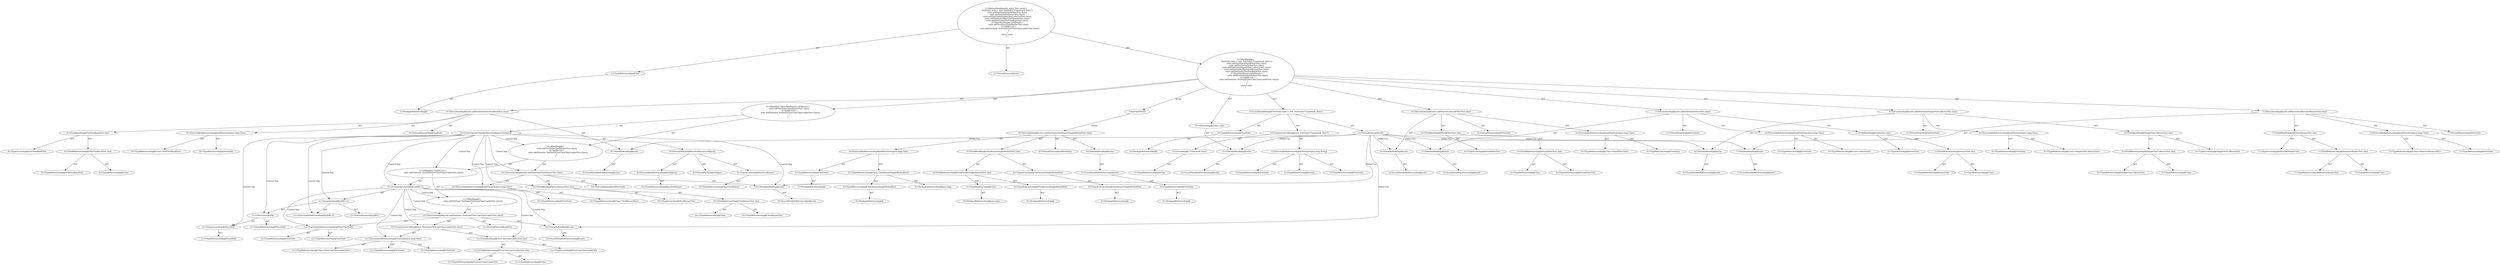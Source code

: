 digraph "suite#?" {
0 [label="2:CtTypeReferenceImpl@Test" shape=ellipse]
1 [label="2:CtPackageReferenceImpl@" shape=ellipse]
2 [label="2:CtVirtualElement@suite" shape=ellipse]
3 [label="3:CtTypeReferenceImpl@TestSuite" shape=ellipse]
4 [label="3:CtPackageReferenceImpl@" shape=ellipse]
5 [label="3:CtExecutableReferenceImpl@TestSuite(java.lang.String)" shape=ellipse]
6 [label="3:CtTypeReferenceImpl@TestSuite" shape=ellipse]
7 [label="3:CtTypeReferenceImpl@TestSuite" shape=ellipse]
8 [label="3:CtTypeReferenceImpl@String" shape=ellipse]
9 [label="3:CtLiteralImpl@\"Framework Tests\"" shape=ellipse]
10 [label="3:CtTypeReferenceImpl@String" shape=ellipse]
11 [label="3:CtConstructorCallImpl@new TestSuite(\"Framework Tests\")" shape=ellipse]
12 [label="3:CtVirtualElement@suite" shape=ellipse]
13 [label="3:CtLocalVariableImpl@TestSuite suite = new TestSuite(\"Framework Tests\")" shape=ellipse]
14 [label="4:CtExecutableReferenceImpl@addTestSuite(java.lang.Class)" shape=ellipse]
15 [label="4:CtTypeReferenceImpl@TestSuite" shape=ellipse]
16 [label="4:CtTypeReferenceImpl@Class<StackFilterTest>" shape=ellipse]
17 [label="4:CtVirtualElement@addTestSuite" shape=ellipse]
18 [label="4:CtVariableReadImpl@suite" shape=ellipse]
19 [label="4:CtLocalVariableReferenceImpl@suite" shape=ellipse]
20 [label="4:CtFieldReferenceImpl@StackFilterTest.class" shape=ellipse]
21 [label="4:CtTypeReferenceImpl@StackFilterTest" shape=ellipse]
22 [label="4:CtTypeReferenceImpl@Class" shape=ellipse]
23 [label="4:CtFieldReadImpl@StackFilterTest.class" shape=ellipse]
24 [label="4:CtTypeAccessImpl@StackFilterTest" shape=ellipse]
25 [label="4:CtInvocationImpl@suite.addTestSuite(StackFilterTest.class)" shape=ellipse]
26 [label="5:CtExecutableReferenceImpl@addTestSuite(java.lang.Class)" shape=ellipse]
27 [label="5:CtTypeReferenceImpl@TestSuite" shape=ellipse]
28 [label="5:CtTypeReferenceImpl@Class<SorterTest>" shape=ellipse]
29 [label="5:CtVirtualElement@addTestSuite" shape=ellipse]
30 [label="5:CtVariableReadImpl@suite" shape=ellipse]
31 [label="5:CtLocalVariableReferenceImpl@suite" shape=ellipse]
32 [label="5:CtFieldReferenceImpl@SorterTest.class" shape=ellipse]
33 [label="5:CtTypeReferenceImpl@SorterTest" shape=ellipse]
34 [label="5:CtTypeReferenceImpl@Class" shape=ellipse]
35 [label="5:CtFieldReadImpl@SorterTest.class" shape=ellipse]
36 [label="5:CtTypeAccessImpl@SorterTest" shape=ellipse]
37 [label="5:CtInvocationImpl@suite.addTestSuite(SorterTest.class)" shape=ellipse]
38 [label="6:CtExecutableReferenceImpl@addTestSuite(java.lang.Class)" shape=ellipse]
39 [label="6:CtTypeReferenceImpl@TestSuite" shape=ellipse]
40 [label="6:CtTypeReferenceImpl@Class<SimpleTestCollectorTest>" shape=ellipse]
41 [label="6:CtVirtualElement@addTestSuite" shape=ellipse]
42 [label="6:CtVariableReadImpl@suite" shape=ellipse]
43 [label="6:CtLocalVariableReferenceImpl@suite" shape=ellipse]
44 [label="6:CtFieldReferenceImpl@SimpleTestCollectorTest.class" shape=ellipse]
45 [label="6:CtTypeReferenceImpl@SimpleTestCollectorTest" shape=ellipse]
46 [label="6:CtTypeReferenceImpl@Class" shape=ellipse]
47 [label="6:CtFieldReadImpl@SimpleTestCollectorTest.class" shape=ellipse]
48 [label="6:CtTypeAccessImpl@SimpleTestCollectorTest" shape=ellipse]
49 [label="6:CtInvocationImpl@suite.addTestSuite(SimpleTestCollectorTest.class)" shape=ellipse]
50 [label="7:CtExecutableReferenceImpl@addTestSuite(java.lang.Class)" shape=ellipse]
51 [label="7:CtTypeReferenceImpl@TestSuite" shape=ellipse]
52 [label="7:CtTypeReferenceImpl@Class<BaseTestRunnerTest>" shape=ellipse]
53 [label="7:CtVirtualElement@addTestSuite" shape=ellipse]
54 [label="7:CtVariableReadImpl@suite" shape=ellipse]
55 [label="7:CtLocalVariableReferenceImpl@suite" shape=ellipse]
56 [label="7:CtFieldReferenceImpl@BaseTestRunnerTest.class" shape=ellipse]
57 [label="7:CtTypeReferenceImpl@BaseTestRunnerTest" shape=ellipse]
58 [label="7:CtTypeReferenceImpl@Class" shape=ellipse]
59 [label="7:CtFieldReadImpl@BaseTestRunnerTest.class" shape=ellipse]
60 [label="7:CtTypeAccessImpl@BaseTestRunnerTest" shape=ellipse]
61 [label="7:CtInvocationImpl@suite.addTestSuite(BaseTestRunnerTest.class)" shape=ellipse]
62 [label="8:CtExecutableReferenceImpl@addTestSuite(java.lang.Class)" shape=ellipse]
63 [label="8:CtTypeReferenceImpl@TestSuite" shape=ellipse]
64 [label="8:CtTypeReferenceImpl@Class<TextFeedbackTest>" shape=ellipse]
65 [label="8:CtVirtualElement@addTestSuite" shape=ellipse]
66 [label="8:CtVariableReadImpl@suite" shape=ellipse]
67 [label="8:CtLocalVariableReferenceImpl@suite" shape=ellipse]
68 [label="8:CtFieldReferenceImpl@TextFeedbackTest.class" shape=ellipse]
69 [label="8:CtTypeReferenceImpl@TextFeedbackTest" shape=ellipse]
70 [label="8:CtTypeReferenceImpl@Class" shape=ellipse]
71 [label="8:CtFieldReadImpl@TextFeedbackTest.class" shape=ellipse]
72 [label="8:CtTypeAccessImpl@TextFeedbackTest" shape=ellipse]
73 [label="8:CtInvocationImpl@suite.addTestSuite(TextFeedbackTest.class)" shape=ellipse]
74 [label="9:CtExecutableReferenceImpl@inVAJava()" shape=ellipse]
75 [label="9:CtTypeReferenceImpl@BaseTestRunner" shape=ellipse]
76 [label="9:CtVirtualElement@inVAJava" shape=ellipse]
77 [label="9:CtTypeAccessImpl@BaseTestRunner" shape=ellipse]
78 [label="9:CtTypeReferenceImpl@BaseTestRunner" shape=ellipse]
79 [label="9:CtInvocationImpl@BaseTestRunner.inVAJava()" shape=ellipse]
80 [label="9:CtUnaryOperatorImpl@!BaseTestRunner.inVAJava()" shape=ellipse]
81 [label="10:CtExecutableReferenceImpl@addTestSuite(java.lang.Class)" shape=ellipse]
82 [label="10:CtTypeReferenceImpl@TestSuite" shape=ellipse]
83 [label="10:CtTypeReferenceImpl@Class<TextRunnerTest>" shape=ellipse]
84 [label="10:CtVirtualElement@addTestSuite" shape=ellipse]
85 [label="10:CtVariableReadImpl@suite" shape=ellipse]
86 [label="10:CtLocalVariableReferenceImpl@suite" shape=ellipse]
87 [label="10:CtFieldReferenceImpl@TextRunnerTest.class" shape=ellipse]
88 [label="10:CtTypeReferenceImpl@TextRunnerTest" shape=ellipse]
89 [label="10:CtTypeReferenceImpl@Class" shape=ellipse]
90 [label="10:CtFieldReadImpl@TextRunnerTest.class" shape=ellipse]
91 [label="10:CtTypeAccessImpl@TextRunnerTest" shape=ellipse]
92 [label="10:CtInvocationImpl@suite.addTestSuite(TextRunnerTest.class)" shape=ellipse]
93 [label="11:CtExecutableReferenceImpl@isJDK11()" shape=ellipse]
94 [label="11:CtVirtualElement@isJDK11" shape=ellipse]
95 [label="11:CtTypeAccessImpl@PlaceHold" shape=ellipse]
96 [label="11:CtTypeReferenceImpl@PlaceHold" shape=ellipse]
97 [label="11:CtThisAccessImpl@" shape=ellipse]
98 [label="11:CtTypeReferenceImpl@PlaceHold" shape=ellipse]
99 [label="11:CtInvocationImpl@isJDK11()" shape=ellipse]
100 [label="11:CtUnaryOperatorImpl@!isJDK11()" shape=ellipse]
101 [label="12:CtExecutableReferenceImpl@addTest(TestSuite)" shape=ellipse]
102 [label="12:CtTypeReferenceImpl@TestSuite" shape=ellipse]
103 [label="12:CtTypeReferenceImpl@TestSuite" shape=ellipse]
104 [label="12:CtVirtualElement@addTest" shape=ellipse]
105 [label="12:CtVariableReadImpl@suite" shape=ellipse]
106 [label="12:CtLocalVariableReferenceImpl@suite" shape=ellipse]
107 [label="12:CtExecutableReferenceImpl@TestSuite(java.lang.Class)" shape=ellipse]
108 [label="12:CtTypeReferenceImpl@TestSuite" shape=ellipse]
109 [label="12:CtTypeReferenceImpl@TestSuite" shape=ellipse]
110 [label="12:CtTypeReferenceImpl@Class<TestCaseClassLoaderTest>" shape=ellipse]
111 [label="12:CtFieldReferenceImpl@TestCaseClassLoaderTest.class" shape=ellipse]
112 [label="12:CtTypeReferenceImpl@TestCaseClassLoaderTest" shape=ellipse]
113 [label="12:CtTypeReferenceImpl@Class" shape=ellipse]
114 [label="12:CtFieldReadImpl@TestCaseClassLoaderTest.class" shape=ellipse]
115 [label="12:CtTypeAccessImpl@TestCaseClassLoaderTest" shape=ellipse]
116 [label="12:CtConstructorCallImpl@new TestSuite(TestCaseClassLoaderTest.class)" shape=ellipse]
117 [label="12:CtInvocationImpl@suite.addTest(new TestSuite(TestCaseClassLoaderTest.class))" shape=ellipse]
118 [label="11:CtBlockImpl@\{
    suite.addTest(new TestSuite(TestCaseClassLoaderTest.class));
\}" shape=ellipse]
119 [label="11:CtIfImpl@if (!isJDK11()) \{
    suite.addTest(new TestSuite(TestCaseClassLoaderTest.class));
\}" shape=ellipse]
120 [label="9:CtBlockImpl@\{
    suite.addTestSuite(TextRunnerTest.class);
    if (!isJDK11()) \{
        suite.addTest(new TestSuite(TestCaseClassLoaderTest.class));
    \}
\}" shape=ellipse]
121 [label="9:CtIfImpl@if (!BaseTestRunner.inVAJava()) \{
    suite.addTestSuite(TextRunnerTest.class);
    if (!isJDK11()) \{
        suite.addTest(new TestSuite(TestCaseClassLoaderTest.class));
    \}
\}" shape=ellipse]
122 [label="15:CtVariableReadImpl@suite" shape=ellipse]
123 [label="15:CtLocalVariableReferenceImpl@suite" shape=ellipse]
124 [label="15:CtReturnImpl@return suite" shape=ellipse]
125 [label="2:CtBlockImpl@\{
    TestSuite suite = new TestSuite(\"Framework Tests\");
    suite.addTestSuite(StackFilterTest.class);
    suite.addTestSuite(SorterTest.class);
    suite.addTestSuite(SimpleTestCollectorTest.class);
    suite.addTestSuite(BaseTestRunnerTest.class);
    suite.addTestSuite(TextFeedbackTest.class);
    if (!BaseTestRunner.inVAJava()) \{
        suite.addTestSuite(TextRunnerTest.class);
        if (!isJDK11()) \{
            suite.addTest(new TestSuite(TestCaseClassLoaderTest.class));
        \}
    \}
    return suite;
\}" shape=ellipse]
126 [label="2:CtMethodImpl@public static Test suite() \{
    TestSuite suite = new TestSuite(\"Framework Tests\");
    suite.addTestSuite(StackFilterTest.class);
    suite.addTestSuite(SorterTest.class);
    suite.addTestSuite(SimpleTestCollectorTest.class);
    suite.addTestSuite(BaseTestRunnerTest.class);
    suite.addTestSuite(TextFeedbackTest.class);
    if (!BaseTestRunner.inVAJava()) \{
        suite.addTestSuite(TextRunnerTest.class);
        if (!isJDK11()) \{
            suite.addTest(new TestSuite(TestCaseClassLoaderTest.class));
        \}
    \}
    return suite;
\}" shape=ellipse]
127 [label="9:Insert@INSERT" shape=ellipse]
128 [label="9:CtPackageReferenceImpl@" shape=ellipse]
129 [label="9:CtTypeReferenceImpl@TestSuite" shape=ellipse]
130 [label="9:CtLocalVariableReferenceImpl@suite" shape=ellipse]
131 [label="9:CtVariableReadImpl@suite" shape=ellipse]
132 [label="9:CtPackageReferenceImpl@" shape=ellipse]
133 [label="9:CtTypeReferenceImpl@TestSuite" shape=ellipse]
134 [label="9:CtPackageReferenceImpl@java.lang" shape=ellipse]
135 [label="9:CtPackageReferenceImpl@" shape=ellipse]
136 [label="9:CtTypeReferenceImpl@TextRunnerSingleMethodTest" shape=ellipse]
137 [label="9:CtTypeReferenceImpl@Class<TextRunnerSingleMethodTest>" shape=ellipse]
138 [label="9:CtExecutableReferenceImpl@addTestSuite(java.lang.Class)" shape=ellipse]
139 [label="9:CtPackageReferenceImpl@" shape=ellipse]
140 [label="9:CtTypeReferenceImpl@TextRunnerSingleMethodTest" shape=ellipse]
141 [label="9:CtTypeAccessImpl@TextRunnerSingleMethodTest" shape=ellipse]
142 [label="9:CtPackageReferenceImpl@" shape=ellipse]
143 [label="9:CtTypeReferenceImpl@TextRunnerSingleMethodTest" shape=ellipse]
144 [label="9:CtPackageReferenceImpl@java.lang" shape=ellipse]
145 [label="9:CtTypeReferenceImpl@Class" shape=ellipse]
146 [label="9:CtFieldReferenceImpl@TextRunnerSingleMethodTest.class" shape=ellipse]
147 [label="9:CtFieldReadImpl@TextRunnerSingleMethodTest.class" shape=ellipse]
148 [label="9:CtInvocationImpl@suite.addTestSuite(TextRunnerSingleMethodTest.class)" shape=ellipse]
149 [label="9:CtVirtualElement@addTestSuite" shape=ellipse]
0 -> 1 [label="AST"];
3 -> 4 [label="AST"];
5 -> 6 [label="AST"];
5 -> 7 [label="AST"];
5 -> 8 [label="AST"];
9 -> 10 [label="AST"];
11 -> 5 [label="AST"];
11 -> 9 [label="AST"];
12 -> 18 [label="Define-Use"];
12 -> 30 [label="Define-Use"];
12 -> 42 [label="Define-Use"];
12 -> 54 [label="Define-Use"];
12 -> 66 [label="Define-Use"];
12 -> 85 [label="Define-Use"];
12 -> 105 [label="Define-Use"];
12 -> 122 [label="Define-Use"];
13 -> 12 [label="AST"];
13 -> 3 [label="AST"];
13 -> 11 [label="AST"];
14 -> 15 [label="AST"];
14 -> 16 [label="AST"];
18 -> 19 [label="AST"];
20 -> 21 [label="AST"];
20 -> 22 [label="AST"];
23 -> 24 [label="AST"];
23 -> 20 [label="AST"];
25 -> 17 [label="AST"];
25 -> 18 [label="AST"];
25 -> 14 [label="AST"];
25 -> 23 [label="AST"];
26 -> 27 [label="AST"];
26 -> 28 [label="AST"];
30 -> 31 [label="AST"];
32 -> 33 [label="AST"];
32 -> 34 [label="AST"];
35 -> 36 [label="AST"];
35 -> 32 [label="AST"];
37 -> 29 [label="AST"];
37 -> 30 [label="AST"];
37 -> 26 [label="AST"];
37 -> 35 [label="AST"];
38 -> 39 [label="AST"];
38 -> 40 [label="AST"];
42 -> 43 [label="AST"];
44 -> 45 [label="AST"];
44 -> 46 [label="AST"];
47 -> 48 [label="AST"];
47 -> 44 [label="AST"];
49 -> 41 [label="AST"];
49 -> 42 [label="AST"];
49 -> 38 [label="AST"];
49 -> 47 [label="AST"];
50 -> 51 [label="AST"];
50 -> 52 [label="AST"];
54 -> 55 [label="AST"];
56 -> 57 [label="AST"];
56 -> 58 [label="AST"];
59 -> 60 [label="AST"];
59 -> 56 [label="AST"];
61 -> 53 [label="AST"];
61 -> 54 [label="AST"];
61 -> 50 [label="AST"];
61 -> 59 [label="AST"];
62 -> 63 [label="AST"];
62 -> 64 [label="AST"];
66 -> 67 [label="AST"];
68 -> 69 [label="AST"];
68 -> 70 [label="AST"];
71 -> 72 [label="AST"];
71 -> 68 [label="AST"];
73 -> 65 [label="AST"];
73 -> 66 [label="AST"];
73 -> 62 [label="AST"];
73 -> 71 [label="AST"];
74 -> 75 [label="AST"];
77 -> 78 [label="AST"];
79 -> 76 [label="AST"];
79 -> 77 [label="AST"];
79 -> 74 [label="AST"];
80 -> 79 [label="AST"];
80 -> 120 [label="Control Dep"];
80 -> 92 [label="Control Dep"];
80 -> 81 [label="Control Dep"];
80 -> 85 [label="Control Dep"];
80 -> 90 [label="Control Dep"];
80 -> 119 [label="Control Dep"];
80 -> 100 [label="Control Dep"];
80 -> 99 [label="Control Dep"];
80 -> 93 [label="Control Dep"];
80 -> 97 [label="Control Dep"];
80 -> 95 [label="Control Dep"];
81 -> 82 [label="AST"];
81 -> 83 [label="AST"];
85 -> 86 [label="AST"];
87 -> 88 [label="AST"];
87 -> 89 [label="AST"];
90 -> 91 [label="AST"];
90 -> 87 [label="AST"];
92 -> 84 [label="AST"];
92 -> 85 [label="AST"];
92 -> 81 [label="AST"];
92 -> 90 [label="AST"];
95 -> 96 [label="AST"];
97 -> 98 [label="AST"];
97 -> 95 [label="AST"];
99 -> 94 [label="AST"];
99 -> 97 [label="AST"];
99 -> 93 [label="AST"];
100 -> 99 [label="AST"];
100 -> 118 [label="Control Dep"];
100 -> 117 [label="Control Dep"];
100 -> 101 [label="Control Dep"];
100 -> 105 [label="Control Dep"];
100 -> 116 [label="Control Dep"];
100 -> 107 [label="Control Dep"];
100 -> 114 [label="Control Dep"];
101 -> 102 [label="AST"];
101 -> 103 [label="AST"];
105 -> 106 [label="AST"];
107 -> 108 [label="AST"];
107 -> 109 [label="AST"];
107 -> 110 [label="AST"];
111 -> 112 [label="AST"];
111 -> 113 [label="AST"];
114 -> 115 [label="AST"];
114 -> 111 [label="AST"];
116 -> 107 [label="AST"];
116 -> 114 [label="AST"];
117 -> 104 [label="AST"];
117 -> 105 [label="AST"];
117 -> 101 [label="AST"];
117 -> 116 [label="AST"];
118 -> 117 [label="AST"];
119 -> 100 [label="AST"];
119 -> 118 [label="AST"];
120 -> 92 [label="AST"];
120 -> 119 [label="AST"];
121 -> 80 [label="AST"];
121 -> 120 [label="AST"];
122 -> 123 [label="AST"];
124 -> 122 [label="AST"];
125 -> 13 [label="AST"];
125 -> 25 [label="AST"];
125 -> 37 [label="AST"];
125 -> 49 [label="AST"];
125 -> 61 [label="AST"];
125 -> 73 [label="AST"];
125 -> 121 [label="AST"];
125 -> 124 [label="AST"];
125 -> 127 [label="Action"];
126 -> 2 [label="AST"];
126 -> 0 [label="AST"];
126 -> 125 [label="AST"];
127 -> 148 [label="Action"];
129 -> 128 [label="AST"];
130 -> 129 [label="AST"];
131 -> 130 [label="AST"];
133 -> 132 [label="AST"];
136 -> 135 [label="AST"];
137 -> 134 [label="AST"];
137 -> 136 [label="AST"];
138 -> 133 [label="AST"];
138 -> 137 [label="AST"];
140 -> 139 [label="AST"];
141 -> 140 [label="AST"];
143 -> 142 [label="AST"];
145 -> 144 [label="AST"];
146 -> 143 [label="AST"];
146 -> 145 [label="AST"];
147 -> 141 [label="AST"];
147 -> 146 [label="AST"];
148 -> 149 [label="AST"];
148 -> 131 [label="AST"];
148 -> 138 [label="AST"];
148 -> 147 [label="AST"];
}